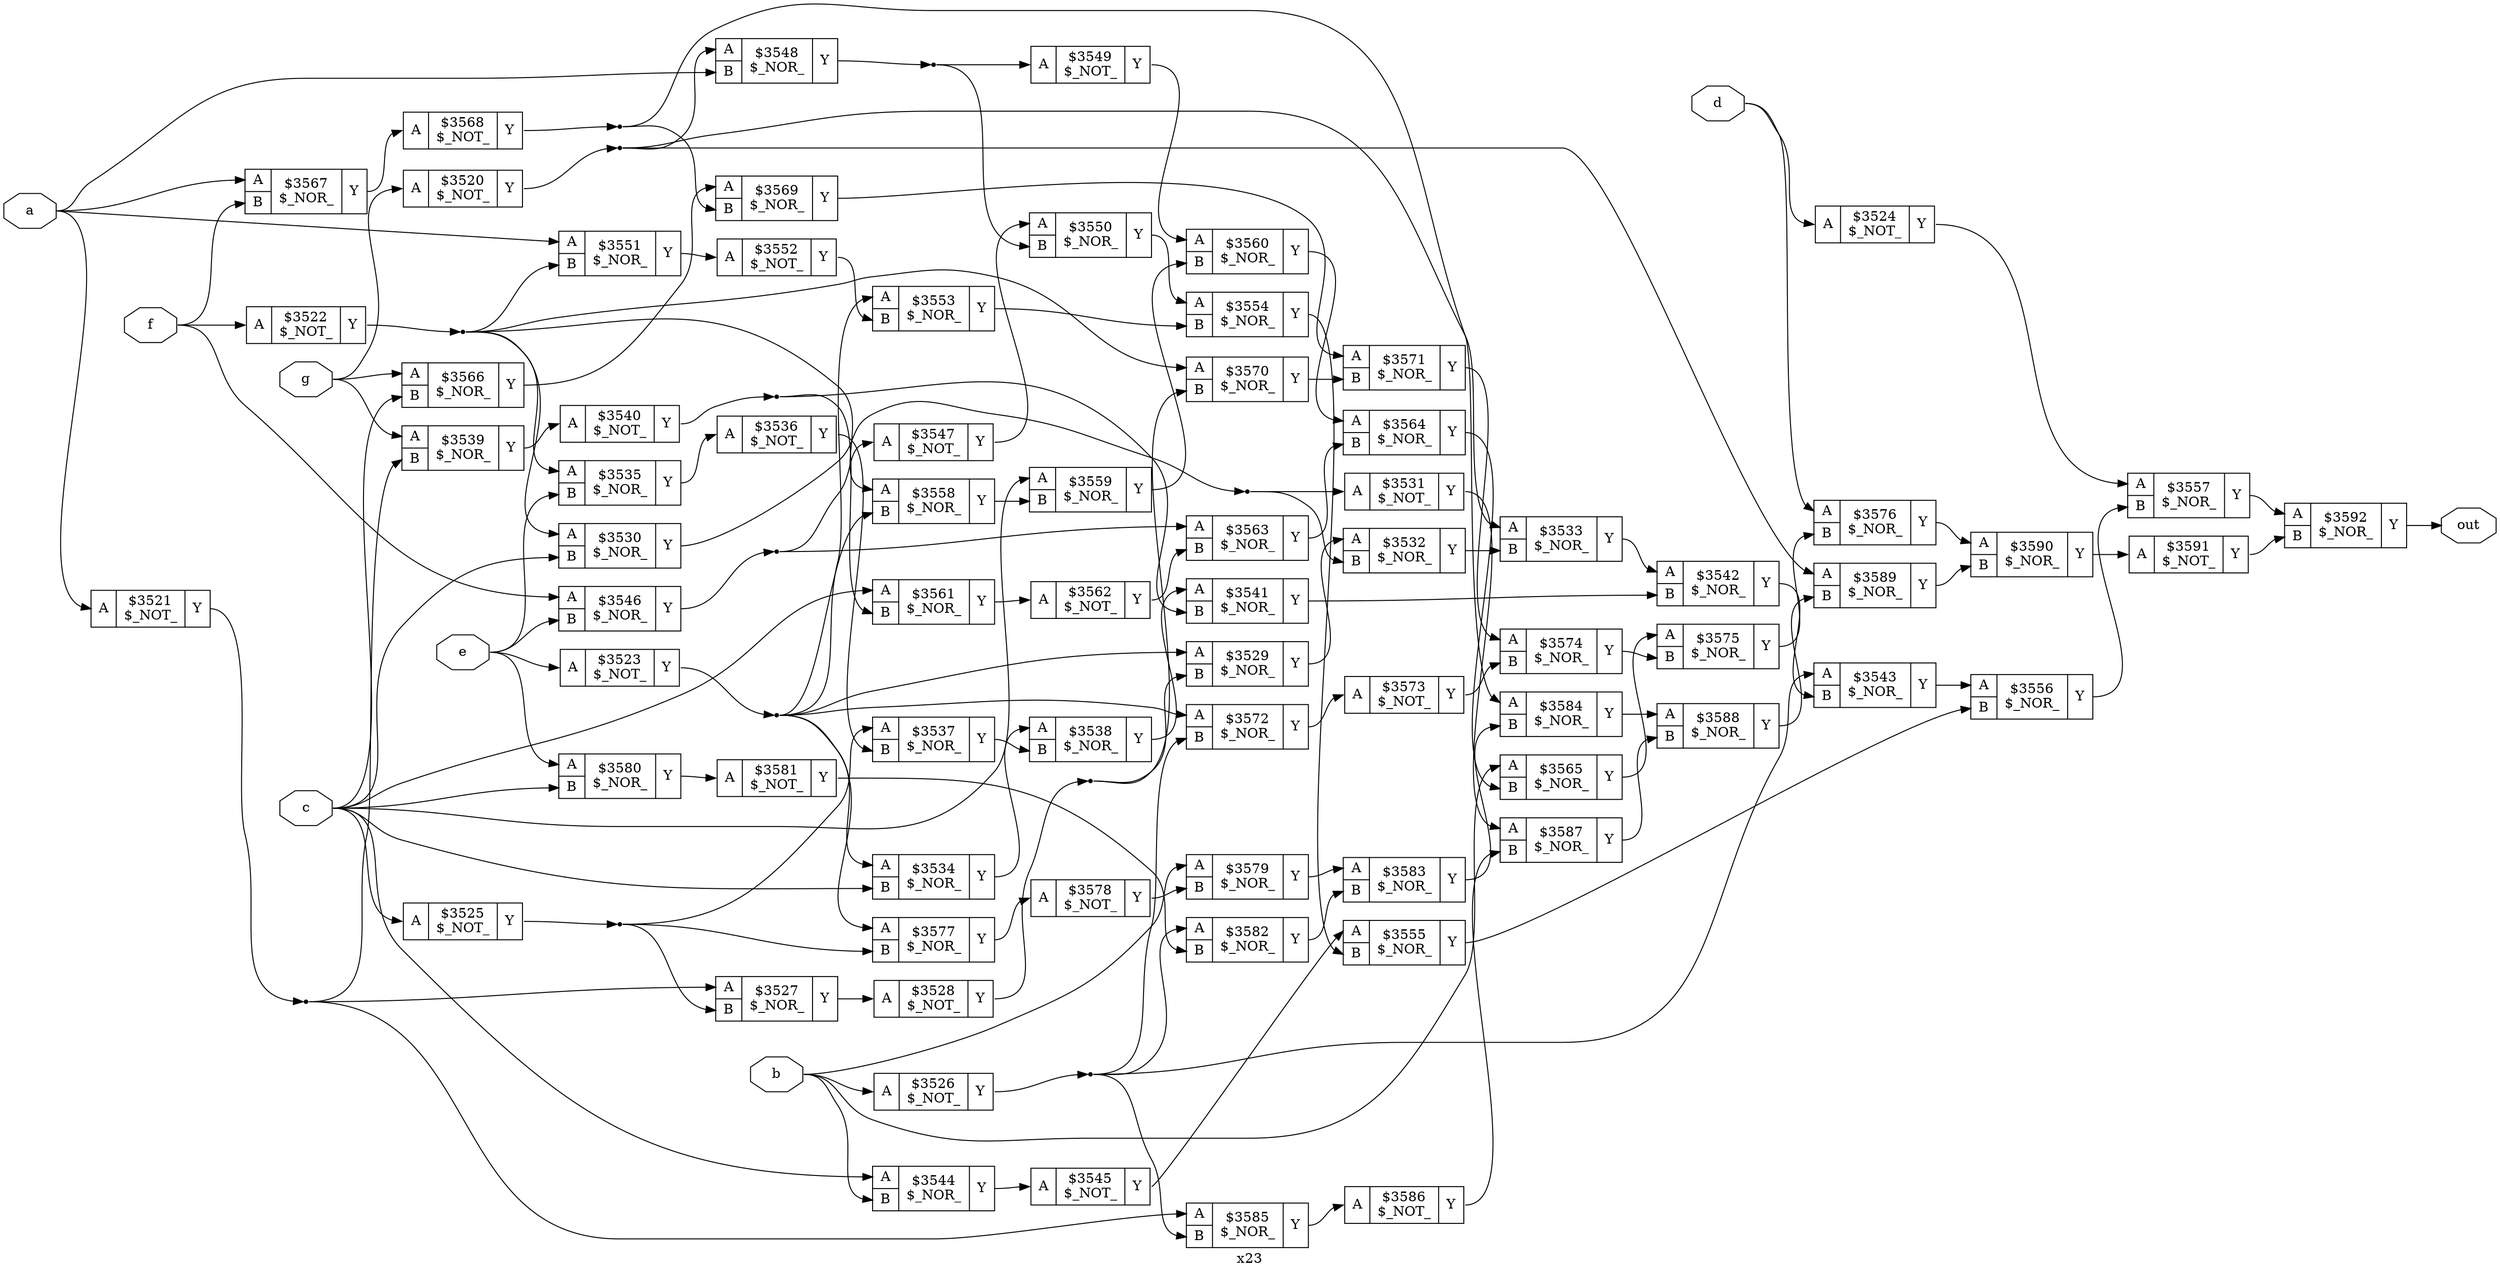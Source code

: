 digraph "x23" {
label="x23";
rankdir="LR";
remincross=true;
n73 [ shape=octagon, label="a", color="black", fontcolor="black" ];
n74 [ shape=octagon, label="b", color="black", fontcolor="black" ];
n75 [ shape=octagon, label="c", color="black", fontcolor="black" ];
n76 [ shape=octagon, label="d", color="black", fontcolor="black" ];
n77 [ shape=octagon, label="e", color="black", fontcolor="black" ];
n78 [ shape=octagon, label="f", color="black", fontcolor="black" ];
n79 [ shape=octagon, label="g", color="black", fontcolor="black" ];
n80 [ shape=octagon, label="out", color="black", fontcolor="black" ];
c83 [ shape=record, label="{{<p81> A}|$3520\n$_NOT_|{<p82> Y}}" ];
c84 [ shape=record, label="{{<p81> A}|$3521\n$_NOT_|{<p82> Y}}" ];
c85 [ shape=record, label="{{<p81> A}|$3522\n$_NOT_|{<p82> Y}}" ];
c86 [ shape=record, label="{{<p81> A}|$3523\n$_NOT_|{<p82> Y}}" ];
c87 [ shape=record, label="{{<p81> A}|$3524\n$_NOT_|{<p82> Y}}" ];
c88 [ shape=record, label="{{<p81> A}|$3525\n$_NOT_|{<p82> Y}}" ];
c89 [ shape=record, label="{{<p81> A}|$3526\n$_NOT_|{<p82> Y}}" ];
c91 [ shape=record, label="{{<p81> A|<p90> B}|$3527\n$_NOR_|{<p82> Y}}" ];
c92 [ shape=record, label="{{<p81> A}|$3528\n$_NOT_|{<p82> Y}}" ];
c93 [ shape=record, label="{{<p81> A|<p90> B}|$3529\n$_NOR_|{<p82> Y}}" ];
c94 [ shape=record, label="{{<p81> A|<p90> B}|$3530\n$_NOR_|{<p82> Y}}" ];
c95 [ shape=record, label="{{<p81> A}|$3531\n$_NOT_|{<p82> Y}}" ];
c96 [ shape=record, label="{{<p81> A|<p90> B}|$3532\n$_NOR_|{<p82> Y}}" ];
c97 [ shape=record, label="{{<p81> A|<p90> B}|$3533\n$_NOR_|{<p82> Y}}" ];
c98 [ shape=record, label="{{<p81> A|<p90> B}|$3534\n$_NOR_|{<p82> Y}}" ];
c99 [ shape=record, label="{{<p81> A|<p90> B}|$3535\n$_NOR_|{<p82> Y}}" ];
c100 [ shape=record, label="{{<p81> A}|$3536\n$_NOT_|{<p82> Y}}" ];
c101 [ shape=record, label="{{<p81> A|<p90> B}|$3537\n$_NOR_|{<p82> Y}}" ];
c102 [ shape=record, label="{{<p81> A|<p90> B}|$3538\n$_NOR_|{<p82> Y}}" ];
c103 [ shape=record, label="{{<p81> A|<p90> B}|$3539\n$_NOR_|{<p82> Y}}" ];
c104 [ shape=record, label="{{<p81> A}|$3540\n$_NOT_|{<p82> Y}}" ];
c105 [ shape=record, label="{{<p81> A|<p90> B}|$3541\n$_NOR_|{<p82> Y}}" ];
c106 [ shape=record, label="{{<p81> A|<p90> B}|$3542\n$_NOR_|{<p82> Y}}" ];
c107 [ shape=record, label="{{<p81> A|<p90> B}|$3543\n$_NOR_|{<p82> Y}}" ];
c108 [ shape=record, label="{{<p81> A|<p90> B}|$3544\n$_NOR_|{<p82> Y}}" ];
c109 [ shape=record, label="{{<p81> A}|$3545\n$_NOT_|{<p82> Y}}" ];
c110 [ shape=record, label="{{<p81> A|<p90> B}|$3546\n$_NOR_|{<p82> Y}}" ];
c111 [ shape=record, label="{{<p81> A}|$3547\n$_NOT_|{<p82> Y}}" ];
c112 [ shape=record, label="{{<p81> A|<p90> B}|$3548\n$_NOR_|{<p82> Y}}" ];
c113 [ shape=record, label="{{<p81> A}|$3549\n$_NOT_|{<p82> Y}}" ];
c114 [ shape=record, label="{{<p81> A|<p90> B}|$3550\n$_NOR_|{<p82> Y}}" ];
c115 [ shape=record, label="{{<p81> A|<p90> B}|$3551\n$_NOR_|{<p82> Y}}" ];
c116 [ shape=record, label="{{<p81> A}|$3552\n$_NOT_|{<p82> Y}}" ];
c117 [ shape=record, label="{{<p81> A|<p90> B}|$3553\n$_NOR_|{<p82> Y}}" ];
c118 [ shape=record, label="{{<p81> A|<p90> B}|$3554\n$_NOR_|{<p82> Y}}" ];
c119 [ shape=record, label="{{<p81> A|<p90> B}|$3555\n$_NOR_|{<p82> Y}}" ];
c120 [ shape=record, label="{{<p81> A|<p90> B}|$3556\n$_NOR_|{<p82> Y}}" ];
c121 [ shape=record, label="{{<p81> A|<p90> B}|$3557\n$_NOR_|{<p82> Y}}" ];
c122 [ shape=record, label="{{<p81> A|<p90> B}|$3558\n$_NOR_|{<p82> Y}}" ];
c123 [ shape=record, label="{{<p81> A|<p90> B}|$3559\n$_NOR_|{<p82> Y}}" ];
c124 [ shape=record, label="{{<p81> A|<p90> B}|$3560\n$_NOR_|{<p82> Y}}" ];
c125 [ shape=record, label="{{<p81> A|<p90> B}|$3561\n$_NOR_|{<p82> Y}}" ];
c126 [ shape=record, label="{{<p81> A}|$3562\n$_NOT_|{<p82> Y}}" ];
c127 [ shape=record, label="{{<p81> A|<p90> B}|$3563\n$_NOR_|{<p82> Y}}" ];
c128 [ shape=record, label="{{<p81> A|<p90> B}|$3564\n$_NOR_|{<p82> Y}}" ];
c129 [ shape=record, label="{{<p81> A|<p90> B}|$3565\n$_NOR_|{<p82> Y}}" ];
c130 [ shape=record, label="{{<p81> A|<p90> B}|$3566\n$_NOR_|{<p82> Y}}" ];
c131 [ shape=record, label="{{<p81> A|<p90> B}|$3567\n$_NOR_|{<p82> Y}}" ];
c132 [ shape=record, label="{{<p81> A}|$3568\n$_NOT_|{<p82> Y}}" ];
c133 [ shape=record, label="{{<p81> A|<p90> B}|$3569\n$_NOR_|{<p82> Y}}" ];
c134 [ shape=record, label="{{<p81> A|<p90> B}|$3570\n$_NOR_|{<p82> Y}}" ];
c135 [ shape=record, label="{{<p81> A|<p90> B}|$3571\n$_NOR_|{<p82> Y}}" ];
c136 [ shape=record, label="{{<p81> A|<p90> B}|$3572\n$_NOR_|{<p82> Y}}" ];
c137 [ shape=record, label="{{<p81> A}|$3573\n$_NOT_|{<p82> Y}}" ];
c138 [ shape=record, label="{{<p81> A|<p90> B}|$3574\n$_NOR_|{<p82> Y}}" ];
c139 [ shape=record, label="{{<p81> A|<p90> B}|$3575\n$_NOR_|{<p82> Y}}" ];
c140 [ shape=record, label="{{<p81> A|<p90> B}|$3576\n$_NOR_|{<p82> Y}}" ];
c141 [ shape=record, label="{{<p81> A|<p90> B}|$3577\n$_NOR_|{<p82> Y}}" ];
c142 [ shape=record, label="{{<p81> A}|$3578\n$_NOT_|{<p82> Y}}" ];
c143 [ shape=record, label="{{<p81> A|<p90> B}|$3579\n$_NOR_|{<p82> Y}}" ];
c144 [ shape=record, label="{{<p81> A|<p90> B}|$3580\n$_NOR_|{<p82> Y}}" ];
c145 [ shape=record, label="{{<p81> A}|$3581\n$_NOT_|{<p82> Y}}" ];
c146 [ shape=record, label="{{<p81> A|<p90> B}|$3582\n$_NOR_|{<p82> Y}}" ];
c147 [ shape=record, label="{{<p81> A|<p90> B}|$3583\n$_NOR_|{<p82> Y}}" ];
c148 [ shape=record, label="{{<p81> A|<p90> B}|$3584\n$_NOR_|{<p82> Y}}" ];
c149 [ shape=record, label="{{<p81> A|<p90> B}|$3585\n$_NOR_|{<p82> Y}}" ];
c150 [ shape=record, label="{{<p81> A}|$3586\n$_NOT_|{<p82> Y}}" ];
c151 [ shape=record, label="{{<p81> A|<p90> B}|$3587\n$_NOR_|{<p82> Y}}" ];
c152 [ shape=record, label="{{<p81> A|<p90> B}|$3588\n$_NOR_|{<p82> Y}}" ];
c153 [ shape=record, label="{{<p81> A|<p90> B}|$3589\n$_NOR_|{<p82> Y}}" ];
c154 [ shape=record, label="{{<p81> A|<p90> B}|$3590\n$_NOR_|{<p82> Y}}" ];
c155 [ shape=record, label="{{<p81> A}|$3591\n$_NOT_|{<p82> Y}}" ];
c156 [ shape=record, label="{{<p81> A|<p90> B}|$3592\n$_NOR_|{<p82> Y}}" ];
n1 [ shape=point ];
c84:p82:e -> n1:w [color="black", label=""];
n1:e -> c103:p90:w [color="black", label=""];
n1:e -> c149:p81:w [color="black", label=""];
n1:e -> c91:p81:w [color="black", label=""];
n10 [ shape=point ];
c94:p82:e -> n10:w [color="black", label=""];
n10:e -> c95:p81:w [color="black", label=""];
n10:e -> c96:p90:w [color="black", label=""];
c95:p82:e -> c151:p81:w [color="black", label=""];
c96:p82:e -> c97:p90:w [color="black", label=""];
c97:p82:e -> c106:p81:w [color="black", label=""];
c98:p82:e -> c102:p81:w [color="black", label=""];
c99:p82:e -> c100:p81:w [color="black", label=""];
c100:p82:e -> c101:p90:w [color="black", label=""];
c101:p82:e -> c102:p90:w [color="black", label=""];
c102:p82:e -> c105:p81:w [color="black", label=""];
c103:p82:e -> c104:p81:w [color="black", label=""];
n2 [ shape=point ];
c85:p82:e -> n2:w [color="black", label=""];
n2:e -> c115:p90:w [color="black", label=""];
n2:e -> c122:p81:w [color="black", label=""];
n2:e -> c134:p81:w [color="black", label=""];
n2:e -> c94:p81:w [color="black", label=""];
n2:e -> c99:p81:w [color="black", label=""];
n20 [ shape=point ];
c104:p82:e -> n20:w [color="black", label=""];
n20:e -> c105:p90:w [color="black", label=""];
n20:e -> c125:p90:w [color="black", label=""];
c105:p82:e -> c106:p90:w [color="black", label=""];
c106:p82:e -> c107:p90:w [color="black", label=""];
c107:p82:e -> c120:p81:w [color="black", label=""];
c108:p82:e -> c109:p81:w [color="black", label=""];
c109:p82:e -> c119:p81:w [color="black", label=""];
n26 [ shape=point ];
c110:p82:e -> n26:w [color="black", label=""];
n26:e -> c111:p81:w [color="black", label=""];
n26:e -> c127:p81:w [color="black", label=""];
c111:p82:e -> c114:p81:w [color="black", label=""];
n28 [ shape=point ];
c112:p82:e -> n28:w [color="black", label=""];
n28:e -> c113:p81:w [color="black", label=""];
n28:e -> c114:p90:w [color="black", label=""];
c113:p82:e -> c124:p81:w [color="black", label=""];
n3 [ shape=point ];
c86:p82:e -> n3:w [color="black", label=""];
n3:e -> c117:p81:w [color="black", label=""];
n3:e -> c122:p90:w [color="black", label=""];
n3:e -> c136:p81:w [color="black", label=""];
n3:e -> c141:p81:w [color="black", label=""];
n3:e -> c93:p81:w [color="black", label=""];
n3:e -> c98:p81:w [color="black", label=""];
c114:p82:e -> c118:p81:w [color="black", label=""];
c115:p82:e -> c116:p81:w [color="black", label=""];
c116:p82:e -> c117:p90:w [color="black", label=""];
c117:p82:e -> c118:p90:w [color="black", label=""];
c118:p82:e -> c119:p90:w [color="black", label=""];
c119:p82:e -> c120:p90:w [color="black", label=""];
c120:p82:e -> c121:p90:w [color="black", label=""];
c121:p82:e -> c156:p81:w [color="black", label=""];
c122:p82:e -> c123:p90:w [color="black", label=""];
c123:p82:e -> c124:p90:w [color="black", label=""];
c87:p82:e -> c121:p81:w [color="black", label=""];
c124:p82:e -> c128:p81:w [color="black", label=""];
c125:p82:e -> c126:p81:w [color="black", label=""];
c126:p82:e -> c127:p90:w [color="black", label=""];
c127:p82:e -> c128:p90:w [color="black", label=""];
c128:p82:e -> c129:p90:w [color="black", label=""];
c129:p82:e -> c139:p81:w [color="black", label=""];
c130:p82:e -> c133:p81:w [color="black", label=""];
c131:p82:e -> c132:p81:w [color="black", label=""];
n48 [ shape=point ];
c132:p82:e -> n48:w [color="black", label=""];
n48:e -> c133:p90:w [color="black", label=""];
n48:e -> c148:p81:w [color="black", label=""];
c133:p82:e -> c135:p81:w [color="black", label=""];
n5 [ shape=point ];
c88:p82:e -> n5:w [color="black", label=""];
n5:e -> c101:p81:w [color="black", label=""];
n5:e -> c141:p90:w [color="black", label=""];
n5:e -> c91:p90:w [color="black", label=""];
c134:p82:e -> c135:p90:w [color="black", label=""];
c135:p82:e -> c138:p81:w [color="black", label=""];
c136:p82:e -> c137:p81:w [color="black", label=""];
c137:p82:e -> c138:p90:w [color="black", label=""];
c138:p82:e -> c139:p90:w [color="black", label=""];
c139:p82:e -> c140:p90:w [color="black", label=""];
c140:p82:e -> c154:p81:w [color="black", label=""];
c141:p82:e -> c142:p81:w [color="black", label=""];
c142:p82:e -> c143:p90:w [color="black", label=""];
c143:p82:e -> c147:p81:w [color="black", label=""];
n6 [ shape=point ];
c89:p82:e -> n6:w [color="black", label=""];
n6:e -> c107:p81:w [color="black", label=""];
n6:e -> c136:p90:w [color="black", label=""];
n6:e -> c146:p81:w [color="black", label=""];
n6:e -> c149:p90:w [color="black", label=""];
c144:p82:e -> c145:p81:w [color="black", label=""];
c145:p82:e -> c146:p90:w [color="black", label=""];
c146:p82:e -> c147:p90:w [color="black", label=""];
c147:p82:e -> c148:p90:w [color="black", label=""];
c148:p82:e -> c152:p81:w [color="black", label=""];
c149:p82:e -> c150:p81:w [color="black", label=""];
c150:p82:e -> c151:p90:w [color="black", label=""];
c151:p82:e -> c152:p90:w [color="black", label=""];
c152:p82:e -> c153:p90:w [color="black", label=""];
c153:p82:e -> c154:p90:w [color="black", label=""];
c91:p82:e -> c92:p81:w [color="black", label=""];
c154:p82:e -> c155:p81:w [color="black", label=""];
c155:p82:e -> c156:p90:w [color="black", label=""];
n72 [ shape=point ];
c83:p82:e -> n72:w [color="black", label=""];
n72:e -> c112:p81:w [color="black", label=""];
n72:e -> c153:p81:w [color="black", label=""];
n72:e -> c97:p81:w [color="black", label=""];
n73:e -> c112:p90:w [color="black", label=""];
n73:e -> c115:p81:w [color="black", label=""];
n73:e -> c131:p81:w [color="black", label=""];
n73:e -> c84:p81:w [color="black", label=""];
n74:e -> c108:p90:w [color="black", label=""];
n74:e -> c129:p81:w [color="black", label=""];
n74:e -> c143:p81:w [color="black", label=""];
n74:e -> c89:p81:w [color="black", label=""];
n75:e -> c108:p81:w [color="black", label=""];
n75:e -> c123:p81:w [color="black", label=""];
n75:e -> c125:p81:w [color="black", label=""];
n75:e -> c130:p90:w [color="black", label=""];
n75:e -> c144:p90:w [color="black", label=""];
n75:e -> c88:p81:w [color="black", label=""];
n75:e -> c94:p90:w [color="black", label=""];
n75:e -> c98:p90:w [color="black", label=""];
n76:e -> c140:p81:w [color="black", label=""];
n76:e -> c87:p81:w [color="black", label=""];
n77:e -> c110:p90:w [color="black", label=""];
n77:e -> c144:p81:w [color="black", label=""];
n77:e -> c86:p81:w [color="black", label=""];
n77:e -> c99:p90:w [color="black", label=""];
n78:e -> c110:p81:w [color="black", label=""];
n78:e -> c131:p90:w [color="black", label=""];
n78:e -> c85:p81:w [color="black", label=""];
n79:e -> c103:p81:w [color="black", label=""];
n79:e -> c130:p81:w [color="black", label=""];
n79:e -> c83:p81:w [color="black", label=""];
n8 [ shape=point ];
c92:p82:e -> n8:w [color="black", label=""];
n8:e -> c134:p90:w [color="black", label=""];
n8:e -> c93:p90:w [color="black", label=""];
c156:p82:e -> n80:w [color="black", label=""];
c93:p82:e -> c96:p81:w [color="black", label=""];
}
